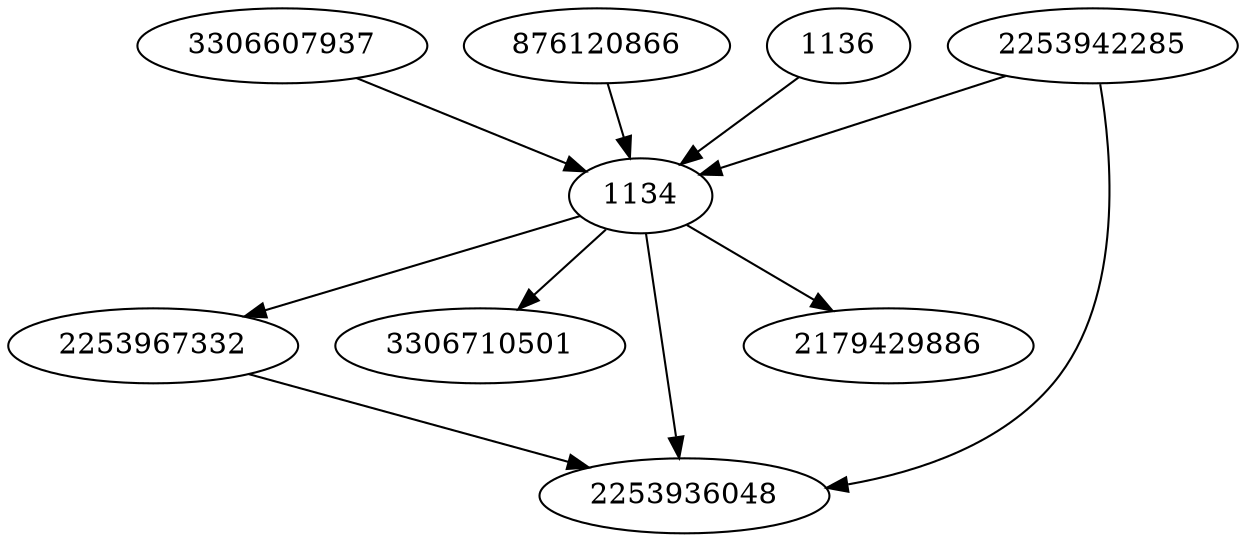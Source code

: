 strict digraph  {
3306607937;
876120866;
2253967332;
3306710501;
2253942285;
1134;
1136;
2253936048;
2179429886;
3306607937 -> 1134;
876120866 -> 1134;
2253967332 -> 2253936048;
2253942285 -> 1134;
2253942285 -> 2253936048;
1134 -> 2179429886;
1134 -> 2253967332;
1134 -> 2253936048;
1134 -> 3306710501;
1136 -> 1134;
}
